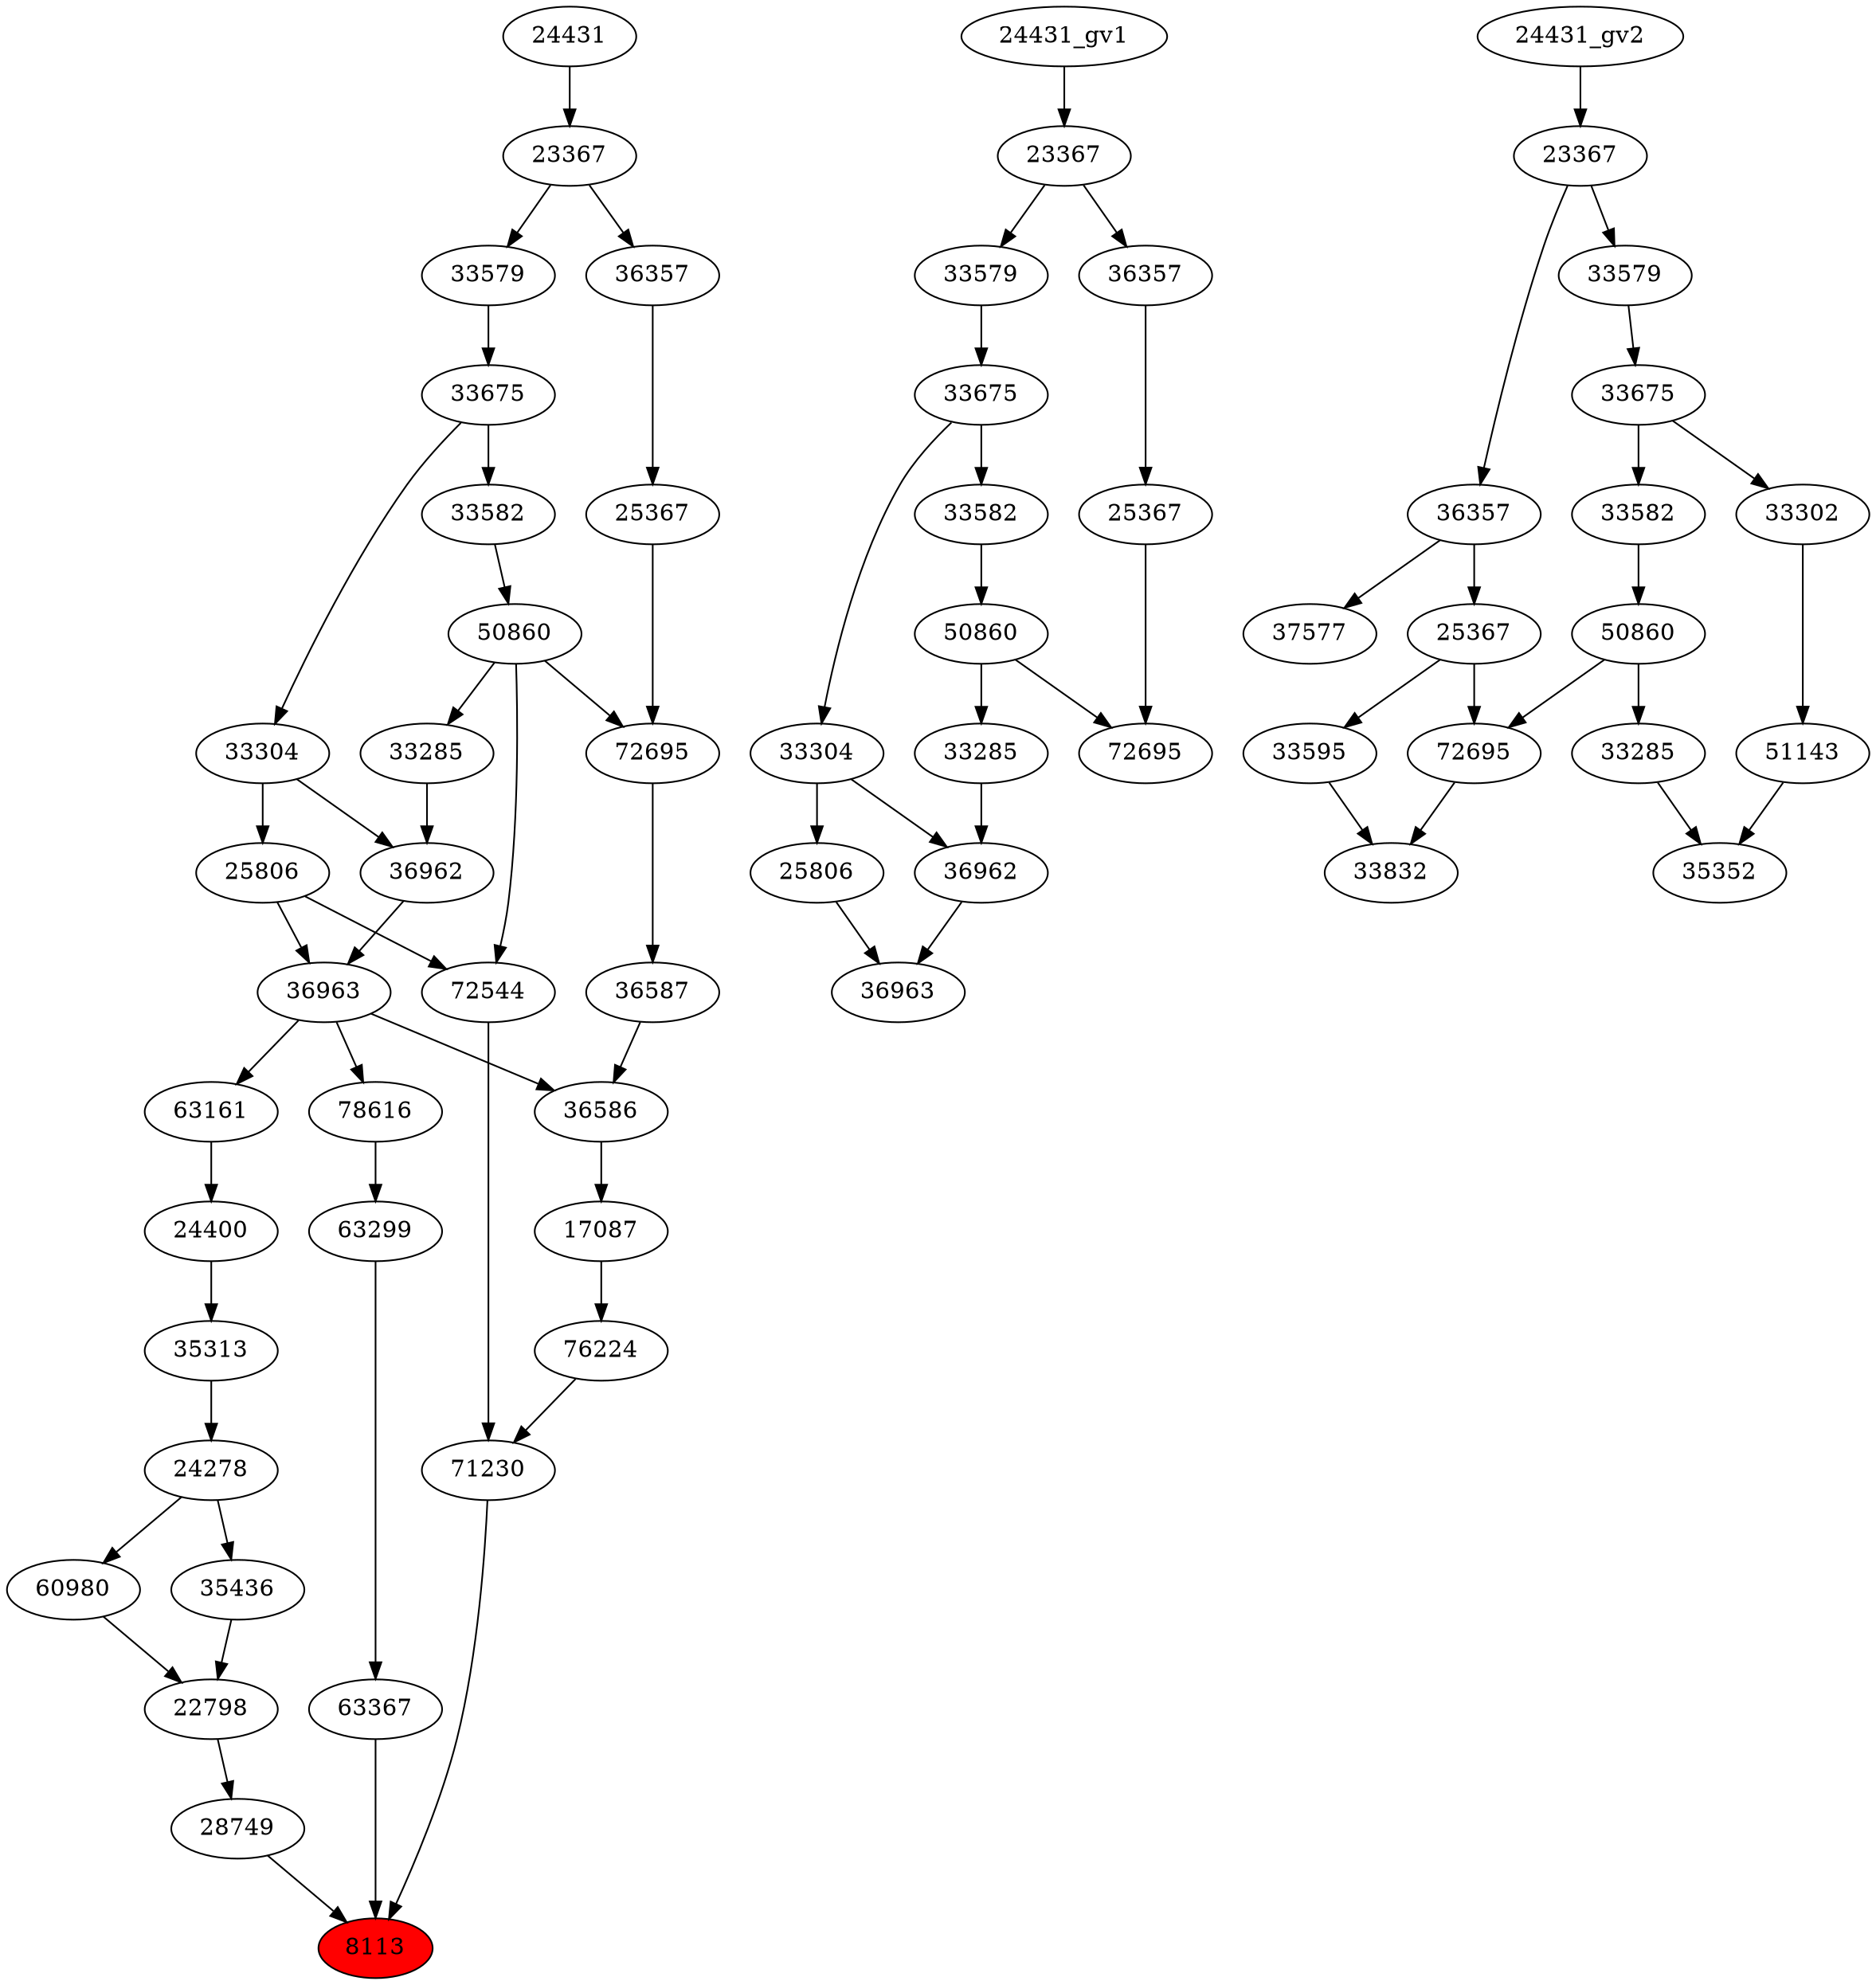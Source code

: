 strict digraph root {
	node [label="\N"];
	{
		node [fillcolor="",
			label="\N",
			style=""
		];
		8113		 [fillcolor=red,
			label=8113,
			style=filled];
		28749		 [label=28749];
		28749 -> 8113;
		71230		 [label=71230];
		71230 -> 8113;
		63367		 [label=63367];
		63367 -> 8113;
		22798		 [label=22798];
		22798 -> 28749;
		72544		 [label=72544];
		72544 -> 71230;
		76224		 [label=76224];
		76224 -> 71230;
		63299		 [label=63299];
		63299 -> 63367;
		35436		 [label=35436];
		35436 -> 22798;
		60980		 [label=60980];
		60980 -> 22798;
		50860		 [label=50860];
		50860 -> 72544;
		72695		 [label=72695];
		50860 -> 72695;
		33285		 [label=33285];
		50860 -> 33285;
		25806		 [label=25806];
		25806 -> 72544;
		36963		 [label=36963];
		25806 -> 36963;
		17087		 [label=17087];
		17087 -> 76224;
		78616		 [label=78616];
		78616 -> 63299;
		24278		 [label=24278];
		24278 -> 35436;
		24278 -> 60980;
		33582		 [label=33582];
		33582 -> 50860;
		33304		 [label=33304];
		33304 -> 25806;
		36962		 [label=36962];
		33304 -> 36962;
		36586		 [label=36586];
		36586 -> 17087;
		36963 -> 78616;
		36963 -> 36586;
		63161		 [label=63161];
		36963 -> 63161;
		35313		 [label=35313];
		35313 -> 24278;
		33675		 [label=33675];
		33675 -> 33582;
		33675 -> 33304;
		36587		 [label=36587];
		36587 -> 36586;
		36962 -> 36963;
		24400		 [label=24400];
		24400 -> 35313;
		33579		 [label=33579];
		33579 -> 33675;
		72695 -> 36587;
		33285 -> 36962;
		63161 -> 24400;
		23367		 [label=23367];
		23367 -> 33579;
		36357		 [label=36357];
		23367 -> 36357;
		25367		 [label=25367];
		25367 -> 72695;
		24431		 [label=24431];
		24431 -> 23367;
		36357 -> 25367;
	}
	{
		node [label="\N"];
		"50860_gv1"		 [label=50860];
		"33285_gv1"		 [label=33285];
		"50860_gv1" -> "33285_gv1";
		"72695_gv1"		 [label=72695];
		"50860_gv1" -> "72695_gv1";
		"33582_gv1"		 [label=33582];
		"33582_gv1" -> "50860_gv1";
		"25806_gv1"		 [label=25806];
		"36963_gv1"		 [label=36963];
		"25806_gv1" -> "36963_gv1";
		"33304_gv1"		 [label=33304];
		"33304_gv1" -> "25806_gv1";
		"36962_gv1"		 [label=36962];
		"33304_gv1" -> "36962_gv1";
		"33675_gv1"		 [label=33675];
		"33675_gv1" -> "33582_gv1";
		"33675_gv1" -> "33304_gv1";
		"36962_gv1" -> "36963_gv1";
		"33579_gv1"		 [label=33579];
		"33579_gv1" -> "33675_gv1";
		"33285_gv1" -> "36962_gv1";
		"23367_gv1"		 [label=23367];
		"23367_gv1" -> "33579_gv1";
		"36357_gv1"		 [label=36357];
		"23367_gv1" -> "36357_gv1";
		"25367_gv1"		 [label=25367];
		"25367_gv1" -> "72695_gv1";
		"24431_gv1" -> "23367_gv1";
		"36357_gv1" -> "25367_gv1";
	}
	{
		node [label="\N"];
		35352		 [label=35352];
		"33285_gv2"		 [label=33285];
		"33285_gv2" -> 35352;
		51143		 [label=51143];
		51143 -> 35352;
		"50860_gv2"		 [label=50860];
		"50860_gv2" -> "33285_gv2";
		"72695_gv2"		 [label=72695];
		"50860_gv2" -> "72695_gv2";
		33832		 [label=33832];
		"72695_gv2" -> 33832;
		33595		 [label=33595];
		33595 -> 33832;
		33302		 [label=33302];
		33302 -> 51143;
		"33582_gv2"		 [label=33582];
		"33582_gv2" -> "50860_gv2";
		37577		 [label=37577];
		"36357_gv2"		 [label=36357];
		"36357_gv2" -> 37577;
		"25367_gv2"		 [label=25367];
		"36357_gv2" -> "25367_gv2";
		"33675_gv2"		 [label=33675];
		"33675_gv2" -> 33302;
		"33675_gv2" -> "33582_gv2";
		"33579_gv2"		 [label=33579];
		"33579_gv2" -> "33675_gv2";
		"25367_gv2" -> "72695_gv2";
		"25367_gv2" -> 33595;
		"23367_gv2"		 [label=23367];
		"23367_gv2" -> "36357_gv2";
		"23367_gv2" -> "33579_gv2";
		"24431_gv2" -> "23367_gv2";
	}
}
